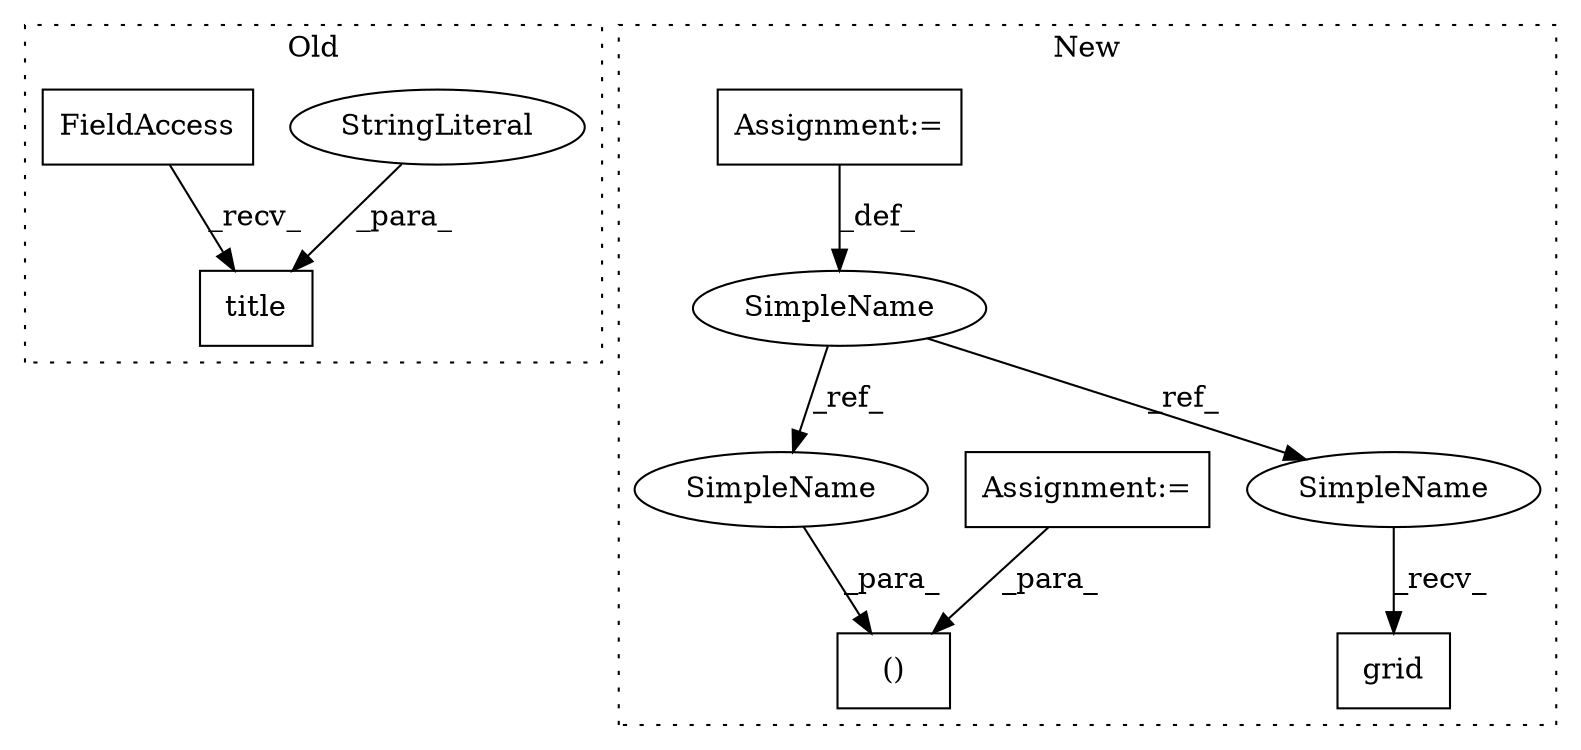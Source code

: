 digraph G {
subgraph cluster0 {
1 [label="title" a="32" s="332,348" l="6,1" shape="box"];
3 [label="StringLiteral" a="45" s="338" l="10" shape="ellipse"];
4 [label="FieldAccess" a="22" s="314" l="10" shape="box"];
label = "Old";
style="dotted";
}
subgraph cluster1 {
2 [label="grid" a="32" s="553" l="6" shape="box"];
5 [label="SimpleName" a="42" s="148" l="3" shape="ellipse"];
6 [label="()" a="106" s="262" l="59" shape="box"];
7 [label="Assignment:=" a="7" s="174" l="3" shape="box"];
8 [label="Assignment:=" a="7" s="148" l="3" shape="box"];
9 [label="SimpleName" a="42" s="279" l="3" shape="ellipse"];
10 [label="SimpleName" a="42" s="549" l="3" shape="ellipse"];
label = "New";
style="dotted";
}
3 -> 1 [label="_para_"];
4 -> 1 [label="_recv_"];
5 -> 10 [label="_ref_"];
5 -> 9 [label="_ref_"];
7 -> 6 [label="_para_"];
8 -> 5 [label="_def_"];
9 -> 6 [label="_para_"];
10 -> 2 [label="_recv_"];
}